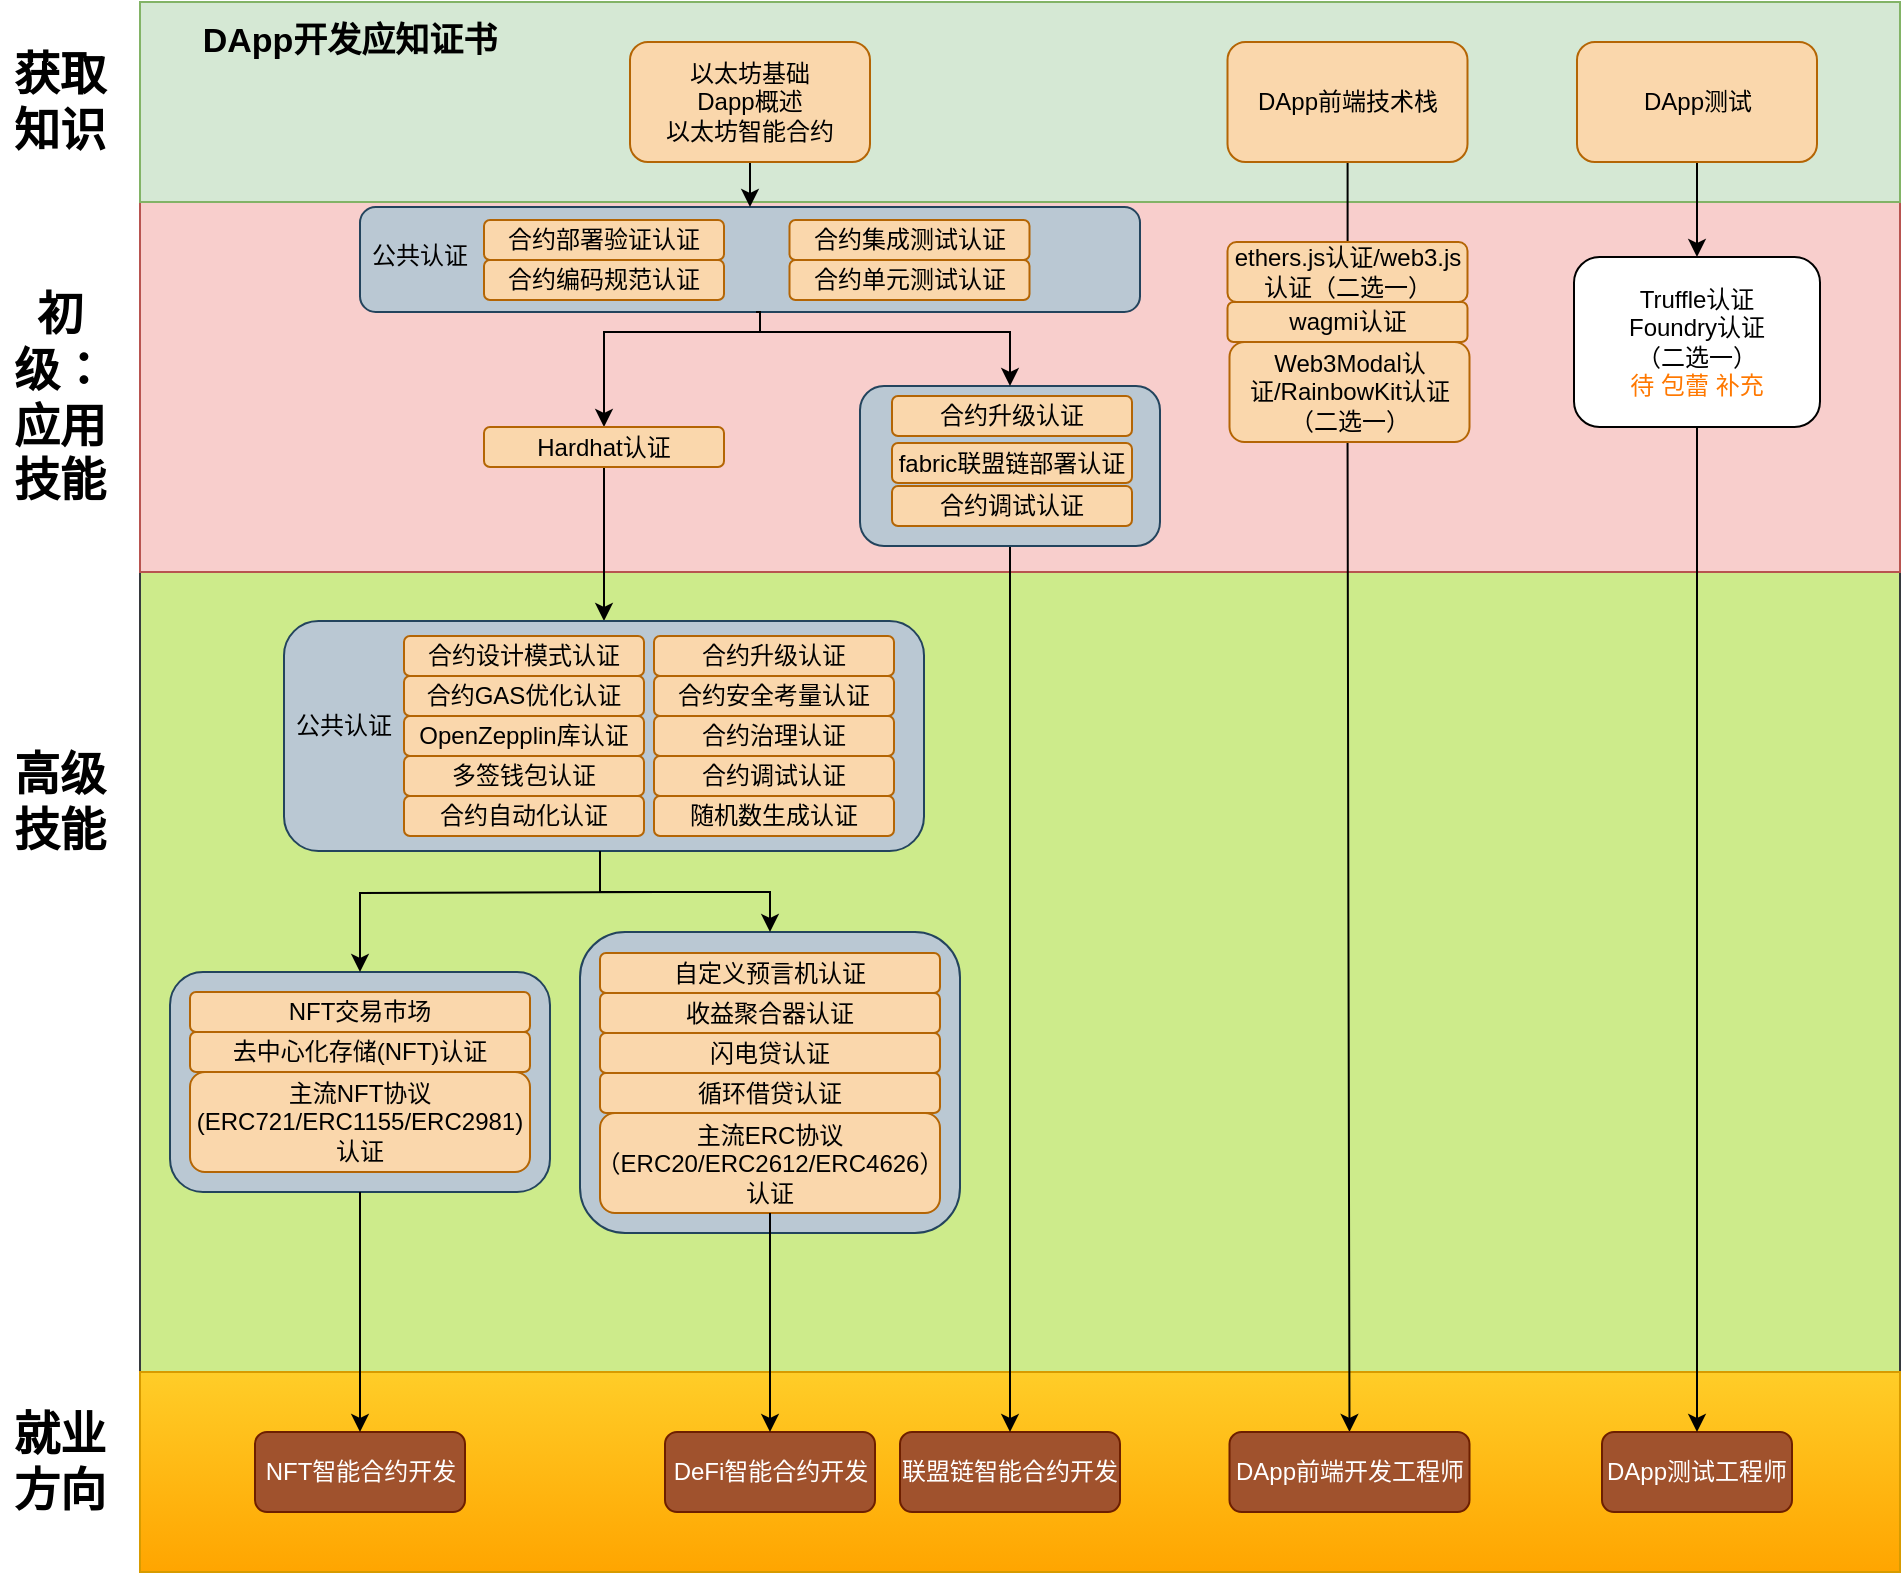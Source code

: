 <mxfile version="21.5.0" type="github">
  <diagram name="Page-1" id="HH8esK9ga7w3-hJnMdNn">
    <mxGraphModel dx="1647" dy="999" grid="1" gridSize="10" guides="1" tooltips="1" connect="1" arrows="1" fold="1" page="1" pageScale="1" pageWidth="827" pageHeight="1169" math="0" shadow="0">
      <root>
        <mxCell id="0" />
        <mxCell id="1" parent="0" />
        <mxCell id="7R218EViUMxOIvM_oaZn-20" value="" style="rounded=0;whiteSpace=wrap;html=1;fillColor=#cdeb8b;strokeColor=#36393d;" vertex="1" parent="1">
          <mxGeometry x="110" y="570" width="880" height="420" as="geometry" />
        </mxCell>
        <mxCell id="7R218EViUMxOIvM_oaZn-14" value="" style="rounded=0;whiteSpace=wrap;html=1;fillColor=#f8cecc;strokeColor=#b85450;" vertex="1" parent="1">
          <mxGeometry x="110" y="405" width="880" height="185" as="geometry" />
        </mxCell>
        <mxCell id="7R218EViUMxOIvM_oaZn-137" style="edgeStyle=orthogonalEdgeStyle;rounded=0;orthogonalLoop=1;jettySize=auto;html=1;entryX=0.5;entryY=0;entryDx=0;entryDy=0;" edge="1" parent="1" source="7R218EViUMxOIvM_oaZn-121" target="7R218EViUMxOIvM_oaZn-66">
          <mxGeometry relative="1" as="geometry">
            <Array as="points">
              <mxPoint x="420" y="470" />
              <mxPoint x="342" y="470" />
            </Array>
          </mxGeometry>
        </mxCell>
        <mxCell id="7R218EViUMxOIvM_oaZn-121" value="" style="rounded=1;whiteSpace=wrap;html=1;fillColor=#bac8d3;strokeColor=#23445d;" vertex="1" parent="1">
          <mxGeometry x="220" y="407.5" width="390" height="52.5" as="geometry" />
        </mxCell>
        <mxCell id="7R218EViUMxOIvM_oaZn-3" value="" style="rounded=0;whiteSpace=wrap;html=1;fillColor=#d5e8d4;strokeColor=#82b366;" vertex="1" parent="1">
          <mxGeometry x="110" y="305" width="880" height="100" as="geometry" />
        </mxCell>
        <mxCell id="7R218EViUMxOIvM_oaZn-5" value="获取知识" style="text;html=1;strokeColor=none;fillColor=none;align=center;verticalAlign=middle;whiteSpace=wrap;rounded=0;fontStyle=1;fontSize=23;" vertex="1" parent="1">
          <mxGeometry x="40" y="340" width="60" height="30" as="geometry" />
        </mxCell>
        <mxCell id="7R218EViUMxOIvM_oaZn-15" value="初级：应用技能" style="text;html=1;strokeColor=none;fillColor=none;align=center;verticalAlign=middle;whiteSpace=wrap;rounded=0;fontStyle=1;fontSize=23;" vertex="1" parent="1">
          <mxGeometry x="40" y="487.5" width="60" height="30" as="geometry" />
        </mxCell>
        <mxCell id="7R218EViUMxOIvM_oaZn-21" value="高级技能" style="text;html=1;strokeColor=none;fillColor=none;align=center;verticalAlign=middle;whiteSpace=wrap;rounded=0;fontStyle=1;fontSize=23;" vertex="1" parent="1">
          <mxGeometry x="40" y="690" width="60" height="30" as="geometry" />
        </mxCell>
        <mxCell id="7R218EViUMxOIvM_oaZn-22" value="" style="rounded=0;whiteSpace=wrap;html=1;fillColor=#ffcd28;strokeColor=#d79b00;gradientColor=#ffa500;" vertex="1" parent="1">
          <mxGeometry x="110" y="990" width="880" height="100" as="geometry" />
        </mxCell>
        <mxCell id="7R218EViUMxOIvM_oaZn-23" value="就业方向" style="text;html=1;strokeColor=none;fillColor=none;align=center;verticalAlign=middle;whiteSpace=wrap;rounded=0;fontStyle=1;fontSize=23;" vertex="1" parent="1">
          <mxGeometry x="40" y="1020" width="60" height="30" as="geometry" />
        </mxCell>
        <mxCell id="7R218EViUMxOIvM_oaZn-29" value="DApp测试工程师" style="rounded=1;whiteSpace=wrap;html=1;fillColor=#a0522d;strokeColor=#6D1F00;fontColor=#ffffff;" vertex="1" parent="1">
          <mxGeometry x="841" y="1020" width="95" height="40" as="geometry" />
        </mxCell>
        <mxCell id="7R218EViUMxOIvM_oaZn-57" style="edgeStyle=orthogonalEdgeStyle;rounded=0;orthogonalLoop=1;jettySize=auto;html=1;entryX=0.5;entryY=0;entryDx=0;entryDy=0;" edge="1" parent="1" target="7R218EViUMxOIvM_oaZn-49">
          <mxGeometry relative="1" as="geometry">
            <mxPoint x="713.737" y="500" as="sourcePoint" />
          </mxGeometry>
        </mxCell>
        <mxCell id="7R218EViUMxOIvM_oaZn-46" value="NFT智能合约开发" style="rounded=1;whiteSpace=wrap;html=1;fillColor=#a0522d;strokeColor=#6D1F00;fontColor=#ffffff;" vertex="1" parent="1">
          <mxGeometry x="167.5" y="1020" width="105" height="40" as="geometry" />
        </mxCell>
        <mxCell id="7R218EViUMxOIvM_oaZn-47" value="DeFi智能合约开发" style="rounded=1;whiteSpace=wrap;html=1;fillColor=#a0522d;strokeColor=#6D1F00;fontColor=#ffffff;" vertex="1" parent="1">
          <mxGeometry x="372.5" y="1020" width="105" height="40" as="geometry" />
        </mxCell>
        <mxCell id="7R218EViUMxOIvM_oaZn-48" value="联盟链智能合约开发" style="rounded=1;whiteSpace=wrap;html=1;fillColor=#a0522d;strokeColor=#6D1F00;fontColor=#ffffff;" vertex="1" parent="1">
          <mxGeometry x="490" y="1020" width="110" height="40" as="geometry" />
        </mxCell>
        <mxCell id="7R218EViUMxOIvM_oaZn-49" value="DApp前端开发工程师" style="rounded=1;whiteSpace=wrap;html=1;fillColor=#a0522d;strokeColor=#6D1F00;fontColor=#ffffff;" vertex="1" parent="1">
          <mxGeometry x="654.75" y="1020" width="120" height="40" as="geometry" />
        </mxCell>
        <mxCell id="7R218EViUMxOIvM_oaZn-60" style="edgeStyle=orthogonalEdgeStyle;rounded=0;orthogonalLoop=1;jettySize=auto;html=1;entryX=0.5;entryY=0;entryDx=0;entryDy=0;" edge="1" parent="1" source="7R218EViUMxOIvM_oaZn-58" target="7R218EViUMxOIvM_oaZn-29">
          <mxGeometry relative="1" as="geometry" />
        </mxCell>
        <mxCell id="7R218EViUMxOIvM_oaZn-58" value="Truffle认证&lt;br style=&quot;border-color: var(--border-color); margin: 0px; outline: none; padding: 0px;&quot;&gt;Foundry认证&lt;br style=&quot;border-color: var(--border-color); margin: 0px; outline: none; padding: 0px;&quot;&gt;（二选一）&lt;br style=&quot;border-color: var(--border-color); margin: 0px; outline: none; padding: 0px;&quot;&gt;&lt;span style=&quot;border-color: var(--border-color); font-size: 9pt; text-align: left; margin: 0px; outline: none; padding: 0px; font-family: &amp;quot;PingFang SC&amp;quot;, Helvetica, Tahoma, &amp;quot;Hiragino Sans GB&amp;quot;, &amp;quot;Microsoft YaHei&amp;quot;, SimSun, Heiti, sans-serif; color: rgb(255, 120, 0);&quot;&gt;待 包蕾 补充&lt;/span&gt;" style="rounded=1;whiteSpace=wrap;html=1;" vertex="1" parent="1">
          <mxGeometry x="827" y="432.5" width="123" height="85" as="geometry" />
        </mxCell>
        <mxCell id="7R218EViUMxOIvM_oaZn-136" style="edgeStyle=orthogonalEdgeStyle;rounded=0;orthogonalLoop=1;jettySize=auto;html=1;" edge="1" parent="1" source="7R218EViUMxOIvM_oaZn-61" target="7R218EViUMxOIvM_oaZn-121">
          <mxGeometry relative="1" as="geometry" />
        </mxCell>
        <mxCell id="7R218EViUMxOIvM_oaZn-61" value="以太坊基础&lt;br style=&quot;border-color: var(--border-color); text-align: left; margin: 0px; outline: none; padding: 0px; font-family: &amp;quot;PingFang SC&amp;quot;, Helvetica, Tahoma, &amp;quot;Hiragino Sans GB&amp;quot;, &amp;quot;Microsoft YaHei&amp;quot;, SimSun, Heiti, sans-serif; background-color: rgb(255, 255, 255);&quot;&gt;&lt;span style=&quot;&quot;&gt;Dapp概述&lt;/span&gt;&lt;br style=&quot;border-color: var(--border-color); text-align: left; margin: 0px; outline: none; padding: 0px; font-family: &amp;quot;PingFang SC&amp;quot;, Helvetica, Tahoma, &amp;quot;Hiragino Sans GB&amp;quot;, &amp;quot;Microsoft YaHei&amp;quot;, SimSun, Heiti, sans-serif; background-color: rgb(255, 255, 255);&quot;&gt;&lt;span style=&quot;&quot;&gt;以太坊智能合约&lt;/span&gt;" style="rounded=1;whiteSpace=wrap;html=1;fillColor=#fad7ac;strokeColor=#b46504;" vertex="1" parent="1">
          <mxGeometry x="355" y="325" width="120" height="60" as="geometry" />
        </mxCell>
        <mxCell id="7R218EViUMxOIvM_oaZn-115" value="" style="edgeStyle=orthogonalEdgeStyle;rounded=0;orthogonalLoop=1;jettySize=auto;html=1;" edge="1" parent="1" source="7R218EViUMxOIvM_oaZn-62" target="7R218EViUMxOIvM_oaZn-72">
          <mxGeometry relative="1" as="geometry" />
        </mxCell>
        <mxCell id="7R218EViUMxOIvM_oaZn-62" value="DApp前端技术栈" style="rounded=1;whiteSpace=wrap;html=1;fillColor=#fad7ac;strokeColor=#b46504;" vertex="1" parent="1">
          <mxGeometry x="653.75" y="325" width="120" height="60" as="geometry" />
        </mxCell>
        <mxCell id="7R218EViUMxOIvM_oaZn-116" value="" style="edgeStyle=orthogonalEdgeStyle;rounded=0;orthogonalLoop=1;jettySize=auto;html=1;" edge="1" parent="1" source="7R218EViUMxOIvM_oaZn-63" target="7R218EViUMxOIvM_oaZn-58">
          <mxGeometry relative="1" as="geometry" />
        </mxCell>
        <mxCell id="7R218EViUMxOIvM_oaZn-63" value="DApp测试" style="rounded=1;whiteSpace=wrap;html=1;fillColor=#fad7ac;strokeColor=#b46504;" vertex="1" parent="1">
          <mxGeometry x="828.5" y="325" width="120" height="60" as="geometry" />
        </mxCell>
        <mxCell id="7R218EViUMxOIvM_oaZn-81" value="" style="group" vertex="1" connectable="0" parent="1">
          <mxGeometry x="653.75" y="425" width="121" height="100" as="geometry" />
        </mxCell>
        <mxCell id="7R218EViUMxOIvM_oaZn-70" value="ethers.js认证/web3.js认证（二选一）" style="rounded=1;whiteSpace=wrap;html=1;fillColor=#fad7ac;strokeColor=#b46504;" vertex="1" parent="7R218EViUMxOIvM_oaZn-81">
          <mxGeometry width="120" height="30" as="geometry" />
        </mxCell>
        <mxCell id="7R218EViUMxOIvM_oaZn-71" value="wagmi认证" style="rounded=1;whiteSpace=wrap;html=1;fillColor=#fad7ac;strokeColor=#b46504;" vertex="1" parent="7R218EViUMxOIvM_oaZn-81">
          <mxGeometry y="30" width="120" height="20" as="geometry" />
        </mxCell>
        <mxCell id="7R218EViUMxOIvM_oaZn-72" value="Web3Modal认证/RainbowKit认证（二选一）" style="rounded=1;whiteSpace=wrap;html=1;fillColor=#fad7ac;strokeColor=#b46504;" vertex="1" parent="7R218EViUMxOIvM_oaZn-81">
          <mxGeometry x="1" y="50" width="120" height="50" as="geometry" />
        </mxCell>
        <mxCell id="7R218EViUMxOIvM_oaZn-113" value="DApp开发应知证书" style="text;html=1;strokeColor=none;fillColor=none;align=center;verticalAlign=middle;whiteSpace=wrap;rounded=0;fontStyle=1;fontSize=17;" vertex="1" parent="1">
          <mxGeometry x="115" y="310" width="200" height="30" as="geometry" />
        </mxCell>
        <mxCell id="7R218EViUMxOIvM_oaZn-64" value="合约部署验证认证" style="rounded=1;whiteSpace=wrap;html=1;fillColor=#fad7ac;strokeColor=#b46504;" vertex="1" parent="1">
          <mxGeometry x="282" y="414" width="120" height="20" as="geometry" />
        </mxCell>
        <mxCell id="7R218EViUMxOIvM_oaZn-65" value="合约编码规范认证" style="rounded=1;whiteSpace=wrap;html=1;fillColor=#fad7ac;strokeColor=#b46504;" vertex="1" parent="1">
          <mxGeometry x="282" y="434" width="120" height="20" as="geometry" />
        </mxCell>
        <mxCell id="7R218EViUMxOIvM_oaZn-133" value="" style="edgeStyle=orthogonalEdgeStyle;rounded=0;orthogonalLoop=1;jettySize=auto;html=1;entryX=0.5;entryY=0;entryDx=0;entryDy=0;" edge="1" parent="1" source="7R218EViUMxOIvM_oaZn-66" target="7R218EViUMxOIvM_oaZn-131">
          <mxGeometry relative="1" as="geometry" />
        </mxCell>
        <mxCell id="7R218EViUMxOIvM_oaZn-66" value="Hardhat认证" style="rounded=1;whiteSpace=wrap;html=1;fillColor=#fad7ac;strokeColor=#b46504;container=0;" vertex="1" parent="1">
          <mxGeometry x="282" y="517.5" width="120" height="20" as="geometry" />
        </mxCell>
        <mxCell id="7R218EViUMxOIvM_oaZn-67" value="合约单元测试认证" style="rounded=1;whiteSpace=wrap;html=1;fillColor=#fad7ac;strokeColor=#b46504;" vertex="1" parent="1">
          <mxGeometry x="434.75" y="434" width="120" height="20" as="geometry" />
        </mxCell>
        <mxCell id="7R218EViUMxOIvM_oaZn-68" value="合约集成测试认证" style="rounded=1;whiteSpace=wrap;html=1;fillColor=#fad7ac;strokeColor=#b46504;" vertex="1" parent="1">
          <mxGeometry x="434.75" y="414" width="120" height="20" as="geometry" />
        </mxCell>
        <mxCell id="7R218EViUMxOIvM_oaZn-123" value="公共认证" style="text;html=1;strokeColor=none;fillColor=none;align=center;verticalAlign=middle;whiteSpace=wrap;rounded=0;" vertex="1" parent="1">
          <mxGeometry x="220" y="417" width="60" height="30" as="geometry" />
        </mxCell>
        <mxCell id="7R218EViUMxOIvM_oaZn-129" value="" style="edgeStyle=orthogonalEdgeStyle;rounded=0;orthogonalLoop=1;jettySize=auto;html=1;entryX=0.5;entryY=0;entryDx=0;entryDy=0;" edge="1" parent="1" source="7R218EViUMxOIvM_oaZn-122" target="7R218EViUMxOIvM_oaZn-48">
          <mxGeometry relative="1" as="geometry">
            <Array as="points">
              <mxPoint x="545" y="560" />
              <mxPoint x="545" y="560" />
            </Array>
          </mxGeometry>
        </mxCell>
        <mxCell id="7R218EViUMxOIvM_oaZn-138" value="" style="group" vertex="1" connectable="0" parent="1">
          <mxGeometry x="182" y="614.5" width="320" height="115" as="geometry" />
        </mxCell>
        <mxCell id="7R218EViUMxOIvM_oaZn-131" value="" style="rounded=1;whiteSpace=wrap;html=1;fillColor=#bac8d3;strokeColor=#23445d;" vertex="1" parent="7R218EViUMxOIvM_oaZn-138">
          <mxGeometry width="320" height="115" as="geometry" />
        </mxCell>
        <mxCell id="7R218EViUMxOIvM_oaZn-83" value="合约设计模式认证" style="rounded=1;whiteSpace=wrap;html=1;fillColor=#fad7ac;strokeColor=#b46504;" vertex="1" parent="7R218EViUMxOIvM_oaZn-138">
          <mxGeometry x="60" y="7.5" width="120" height="20" as="geometry" />
        </mxCell>
        <mxCell id="7R218EViUMxOIvM_oaZn-84" value="合约升级认证" style="rounded=1;whiteSpace=wrap;html=1;fillColor=#fad7ac;strokeColor=#b46504;" vertex="1" parent="7R218EViUMxOIvM_oaZn-138">
          <mxGeometry x="185" y="7.5" width="120" height="20" as="geometry" />
        </mxCell>
        <mxCell id="7R218EViUMxOIvM_oaZn-85" value="合约GAS优化认证" style="rounded=1;whiteSpace=wrap;html=1;fillColor=#fad7ac;strokeColor=#b46504;" vertex="1" parent="7R218EViUMxOIvM_oaZn-138">
          <mxGeometry x="60" y="27.5" width="120" height="20" as="geometry" />
        </mxCell>
        <mxCell id="7R218EViUMxOIvM_oaZn-86" value="合约安全考量认证" style="rounded=1;whiteSpace=wrap;html=1;fillColor=#fad7ac;strokeColor=#b46504;" vertex="1" parent="7R218EViUMxOIvM_oaZn-138">
          <mxGeometry x="185" y="27.5" width="120" height="20" as="geometry" />
        </mxCell>
        <mxCell id="7R218EViUMxOIvM_oaZn-87" value="OpenZepplin库认证" style="rounded=1;whiteSpace=wrap;html=1;fillColor=#fad7ac;strokeColor=#b46504;" vertex="1" parent="7R218EViUMxOIvM_oaZn-138">
          <mxGeometry x="60" y="47.5" width="120" height="20" as="geometry" />
        </mxCell>
        <mxCell id="7R218EViUMxOIvM_oaZn-88" value="合约治理认证" style="rounded=1;whiteSpace=wrap;html=1;fillColor=#fad7ac;strokeColor=#b46504;" vertex="1" parent="7R218EViUMxOIvM_oaZn-138">
          <mxGeometry x="185" y="47.5" width="120" height="20" as="geometry" />
        </mxCell>
        <mxCell id="7R218EViUMxOIvM_oaZn-89" value="多签钱包认证" style="rounded=1;whiteSpace=wrap;html=1;fillColor=#fad7ac;strokeColor=#b46504;" vertex="1" parent="7R218EViUMxOIvM_oaZn-138">
          <mxGeometry x="60" y="67.5" width="120" height="20" as="geometry" />
        </mxCell>
        <mxCell id="7R218EViUMxOIvM_oaZn-90" value="合约调试认证" style="rounded=1;whiteSpace=wrap;html=1;fillColor=#fad7ac;strokeColor=#b46504;" vertex="1" parent="7R218EViUMxOIvM_oaZn-138">
          <mxGeometry x="185" y="67.5" width="120" height="20" as="geometry" />
        </mxCell>
        <mxCell id="7R218EViUMxOIvM_oaZn-92" value="合约自动化认证" style="rounded=1;whiteSpace=wrap;html=1;fillColor=#fad7ac;strokeColor=#b46504;" vertex="1" parent="7R218EViUMxOIvM_oaZn-138">
          <mxGeometry x="60" y="87.5" width="120" height="20" as="geometry" />
        </mxCell>
        <mxCell id="7R218EViUMxOIvM_oaZn-93" value="随机数生成认证" style="rounded=1;whiteSpace=wrap;html=1;fillColor=#fad7ac;strokeColor=#b46504;" vertex="1" parent="7R218EViUMxOIvM_oaZn-138">
          <mxGeometry x="185" y="87.5" width="120" height="20" as="geometry" />
        </mxCell>
        <mxCell id="7R218EViUMxOIvM_oaZn-132" value="公共认证" style="text;html=1;strokeColor=none;fillColor=none;align=center;verticalAlign=middle;whiteSpace=wrap;rounded=0;" vertex="1" parent="7R218EViUMxOIvM_oaZn-138">
          <mxGeometry y="37.5" width="60" height="30" as="geometry" />
        </mxCell>
        <mxCell id="7R218EViUMxOIvM_oaZn-139" value="" style="group" vertex="1" connectable="0" parent="1">
          <mxGeometry x="470" y="497" width="150" height="80" as="geometry" />
        </mxCell>
        <mxCell id="7R218EViUMxOIvM_oaZn-122" value="" style="rounded=1;whiteSpace=wrap;html=1;fillColor=#bac8d3;strokeColor=#23445d;" vertex="1" parent="7R218EViUMxOIvM_oaZn-139">
          <mxGeometry width="150" height="80" as="geometry" />
        </mxCell>
        <mxCell id="7R218EViUMxOIvM_oaZn-69" value="fabric联盟链部署认证" style="rounded=1;whiteSpace=wrap;html=1;fillColor=#fad7ac;strokeColor=#b46504;" vertex="1" parent="7R218EViUMxOIvM_oaZn-139">
          <mxGeometry x="16" y="28.5" width="120" height="20" as="geometry" />
        </mxCell>
        <mxCell id="7R218EViUMxOIvM_oaZn-127" value="合约升级认证" style="rounded=1;whiteSpace=wrap;html=1;fillColor=#fad7ac;strokeColor=#b46504;" vertex="1" parent="7R218EViUMxOIvM_oaZn-139">
          <mxGeometry x="16" y="5" width="120" height="20" as="geometry" />
        </mxCell>
        <mxCell id="7R218EViUMxOIvM_oaZn-130" value="合约调试认证" style="rounded=1;whiteSpace=wrap;html=1;fillColor=#fad7ac;strokeColor=#b46504;" vertex="1" parent="7R218EViUMxOIvM_oaZn-139">
          <mxGeometry x="16" y="50" width="120" height="20" as="geometry" />
        </mxCell>
        <mxCell id="7R218EViUMxOIvM_oaZn-140" style="edgeStyle=orthogonalEdgeStyle;rounded=0;orthogonalLoop=1;jettySize=auto;html=1;entryX=0.5;entryY=0;entryDx=0;entryDy=0;" edge="1" parent="1" target="7R218EViUMxOIvM_oaZn-122">
          <mxGeometry relative="1" as="geometry">
            <mxPoint x="418" y="460" as="sourcePoint" />
            <mxPoint x="540" y="468.64" as="targetPoint" />
            <Array as="points">
              <mxPoint x="420" y="460" />
              <mxPoint x="420" y="470" />
              <mxPoint x="545" y="470" />
            </Array>
          </mxGeometry>
        </mxCell>
        <mxCell id="7R218EViUMxOIvM_oaZn-156" value="" style="group" vertex="1" connectable="0" parent="1">
          <mxGeometry x="125" y="790" width="190" height="110" as="geometry" />
        </mxCell>
        <mxCell id="7R218EViUMxOIvM_oaZn-154" value="" style="rounded=1;whiteSpace=wrap;html=1;fillColor=#bac8d3;strokeColor=#23445d;" vertex="1" parent="7R218EViUMxOIvM_oaZn-156">
          <mxGeometry width="190" height="110" as="geometry" />
        </mxCell>
        <mxCell id="7R218EViUMxOIvM_oaZn-96" value="主流NFT协议(ERC721/ERC1155/ERC2981)认证" style="rounded=1;whiteSpace=wrap;html=1;fillColor=#fad7ac;strokeColor=#b46504;container=0;" vertex="1" parent="7R218EViUMxOIvM_oaZn-156">
          <mxGeometry x="10" y="50" width="170" height="50" as="geometry" />
        </mxCell>
        <mxCell id="7R218EViUMxOIvM_oaZn-98" value="去中心化存储(NFT)认证" style="rounded=1;whiteSpace=wrap;html=1;fillColor=#fad7ac;strokeColor=#b46504;" vertex="1" parent="7R218EViUMxOIvM_oaZn-156">
          <mxGeometry x="10" y="30" width="170" height="20" as="geometry" />
        </mxCell>
        <mxCell id="7R218EViUMxOIvM_oaZn-97" value="NFT交易市场" style="rounded=1;whiteSpace=wrap;html=1;fillColor=#fad7ac;strokeColor=#b46504;" vertex="1" parent="7R218EViUMxOIvM_oaZn-156">
          <mxGeometry x="10" y="10" width="170" height="20" as="geometry" />
        </mxCell>
        <mxCell id="7R218EViUMxOIvM_oaZn-158" value="" style="group" vertex="1" connectable="0" parent="1">
          <mxGeometry x="330" y="770" width="190" height="170.5" as="geometry" />
        </mxCell>
        <mxCell id="7R218EViUMxOIvM_oaZn-157" value="" style="rounded=1;whiteSpace=wrap;html=1;fillColor=#bac8d3;strokeColor=#23445d;" vertex="1" parent="7R218EViUMxOIvM_oaZn-158">
          <mxGeometry width="190" height="150.5" as="geometry" />
        </mxCell>
        <mxCell id="7R218EViUMxOIvM_oaZn-125" value="" style="group" vertex="1" connectable="0" parent="7R218EViUMxOIvM_oaZn-158">
          <mxGeometry x="10" y="10.5" width="180" height="160" as="geometry" />
        </mxCell>
        <mxCell id="7R218EViUMxOIvM_oaZn-102" value="主流ERC协议（ERC20/ERC2612/ERC4626）认证" style="rounded=1;whiteSpace=wrap;html=1;fillColor=#fad7ac;strokeColor=#b46504;container=0;" vertex="1" parent="7R218EViUMxOIvM_oaZn-125">
          <mxGeometry y="80" width="170" height="50" as="geometry" />
        </mxCell>
        <mxCell id="7R218EViUMxOIvM_oaZn-103" value="闪电贷认证" style="rounded=1;whiteSpace=wrap;html=1;fillColor=#fad7ac;strokeColor=#b46504;" vertex="1" parent="7R218EViUMxOIvM_oaZn-125">
          <mxGeometry y="40" width="170" height="20" as="geometry" />
        </mxCell>
        <mxCell id="7R218EViUMxOIvM_oaZn-104" value="循环借贷认证" style="rounded=1;whiteSpace=wrap;html=1;fillColor=#fad7ac;strokeColor=#b46504;" vertex="1" parent="7R218EViUMxOIvM_oaZn-125">
          <mxGeometry y="60" width="170" height="20" as="geometry" />
        </mxCell>
        <mxCell id="7R218EViUMxOIvM_oaZn-105" value="收益聚合器认证" style="rounded=1;whiteSpace=wrap;html=1;fillColor=#fad7ac;strokeColor=#b46504;" vertex="1" parent="7R218EViUMxOIvM_oaZn-125">
          <mxGeometry y="20" width="170" height="20" as="geometry" />
        </mxCell>
        <mxCell id="7R218EViUMxOIvM_oaZn-106" value="自定义预言机认证" style="rounded=1;whiteSpace=wrap;html=1;fillColor=#fad7ac;strokeColor=#b46504;" vertex="1" parent="7R218EViUMxOIvM_oaZn-125">
          <mxGeometry width="170" height="20" as="geometry" />
        </mxCell>
        <mxCell id="7R218EViUMxOIvM_oaZn-160" value="" style="edgeStyle=orthogonalEdgeStyle;rounded=0;orthogonalLoop=1;jettySize=auto;html=1;entryX=0.5;entryY=0;entryDx=0;entryDy=0;" edge="1" parent="1" source="7R218EViUMxOIvM_oaZn-131" target="7R218EViUMxOIvM_oaZn-157">
          <mxGeometry relative="1" as="geometry">
            <mxPoint x="445" y="760" as="targetPoint" />
            <Array as="points">
              <mxPoint x="340" y="750" />
              <mxPoint x="425" y="750" />
            </Array>
          </mxGeometry>
        </mxCell>
        <mxCell id="7R218EViUMxOIvM_oaZn-161" value="" style="edgeStyle=orthogonalEdgeStyle;rounded=0;orthogonalLoop=1;jettySize=auto;html=1;entryX=0.5;entryY=0;entryDx=0;entryDy=0;" edge="1" parent="1" target="7R218EViUMxOIvM_oaZn-154">
          <mxGeometry relative="1" as="geometry">
            <mxPoint x="370" y="750" as="sourcePoint" />
            <mxPoint x="455" y="780" as="targetPoint" />
          </mxGeometry>
        </mxCell>
        <mxCell id="7R218EViUMxOIvM_oaZn-164" style="edgeStyle=orthogonalEdgeStyle;rounded=0;orthogonalLoop=1;jettySize=auto;html=1;" edge="1" parent="1" source="7R218EViUMxOIvM_oaZn-154" target="7R218EViUMxOIvM_oaZn-46">
          <mxGeometry relative="1" as="geometry" />
        </mxCell>
        <mxCell id="7R218EViUMxOIvM_oaZn-165" style="edgeStyle=orthogonalEdgeStyle;rounded=0;orthogonalLoop=1;jettySize=auto;html=1;" edge="1" parent="1" source="7R218EViUMxOIvM_oaZn-102" target="7R218EViUMxOIvM_oaZn-47">
          <mxGeometry relative="1" as="geometry" />
        </mxCell>
      </root>
    </mxGraphModel>
  </diagram>
</mxfile>
